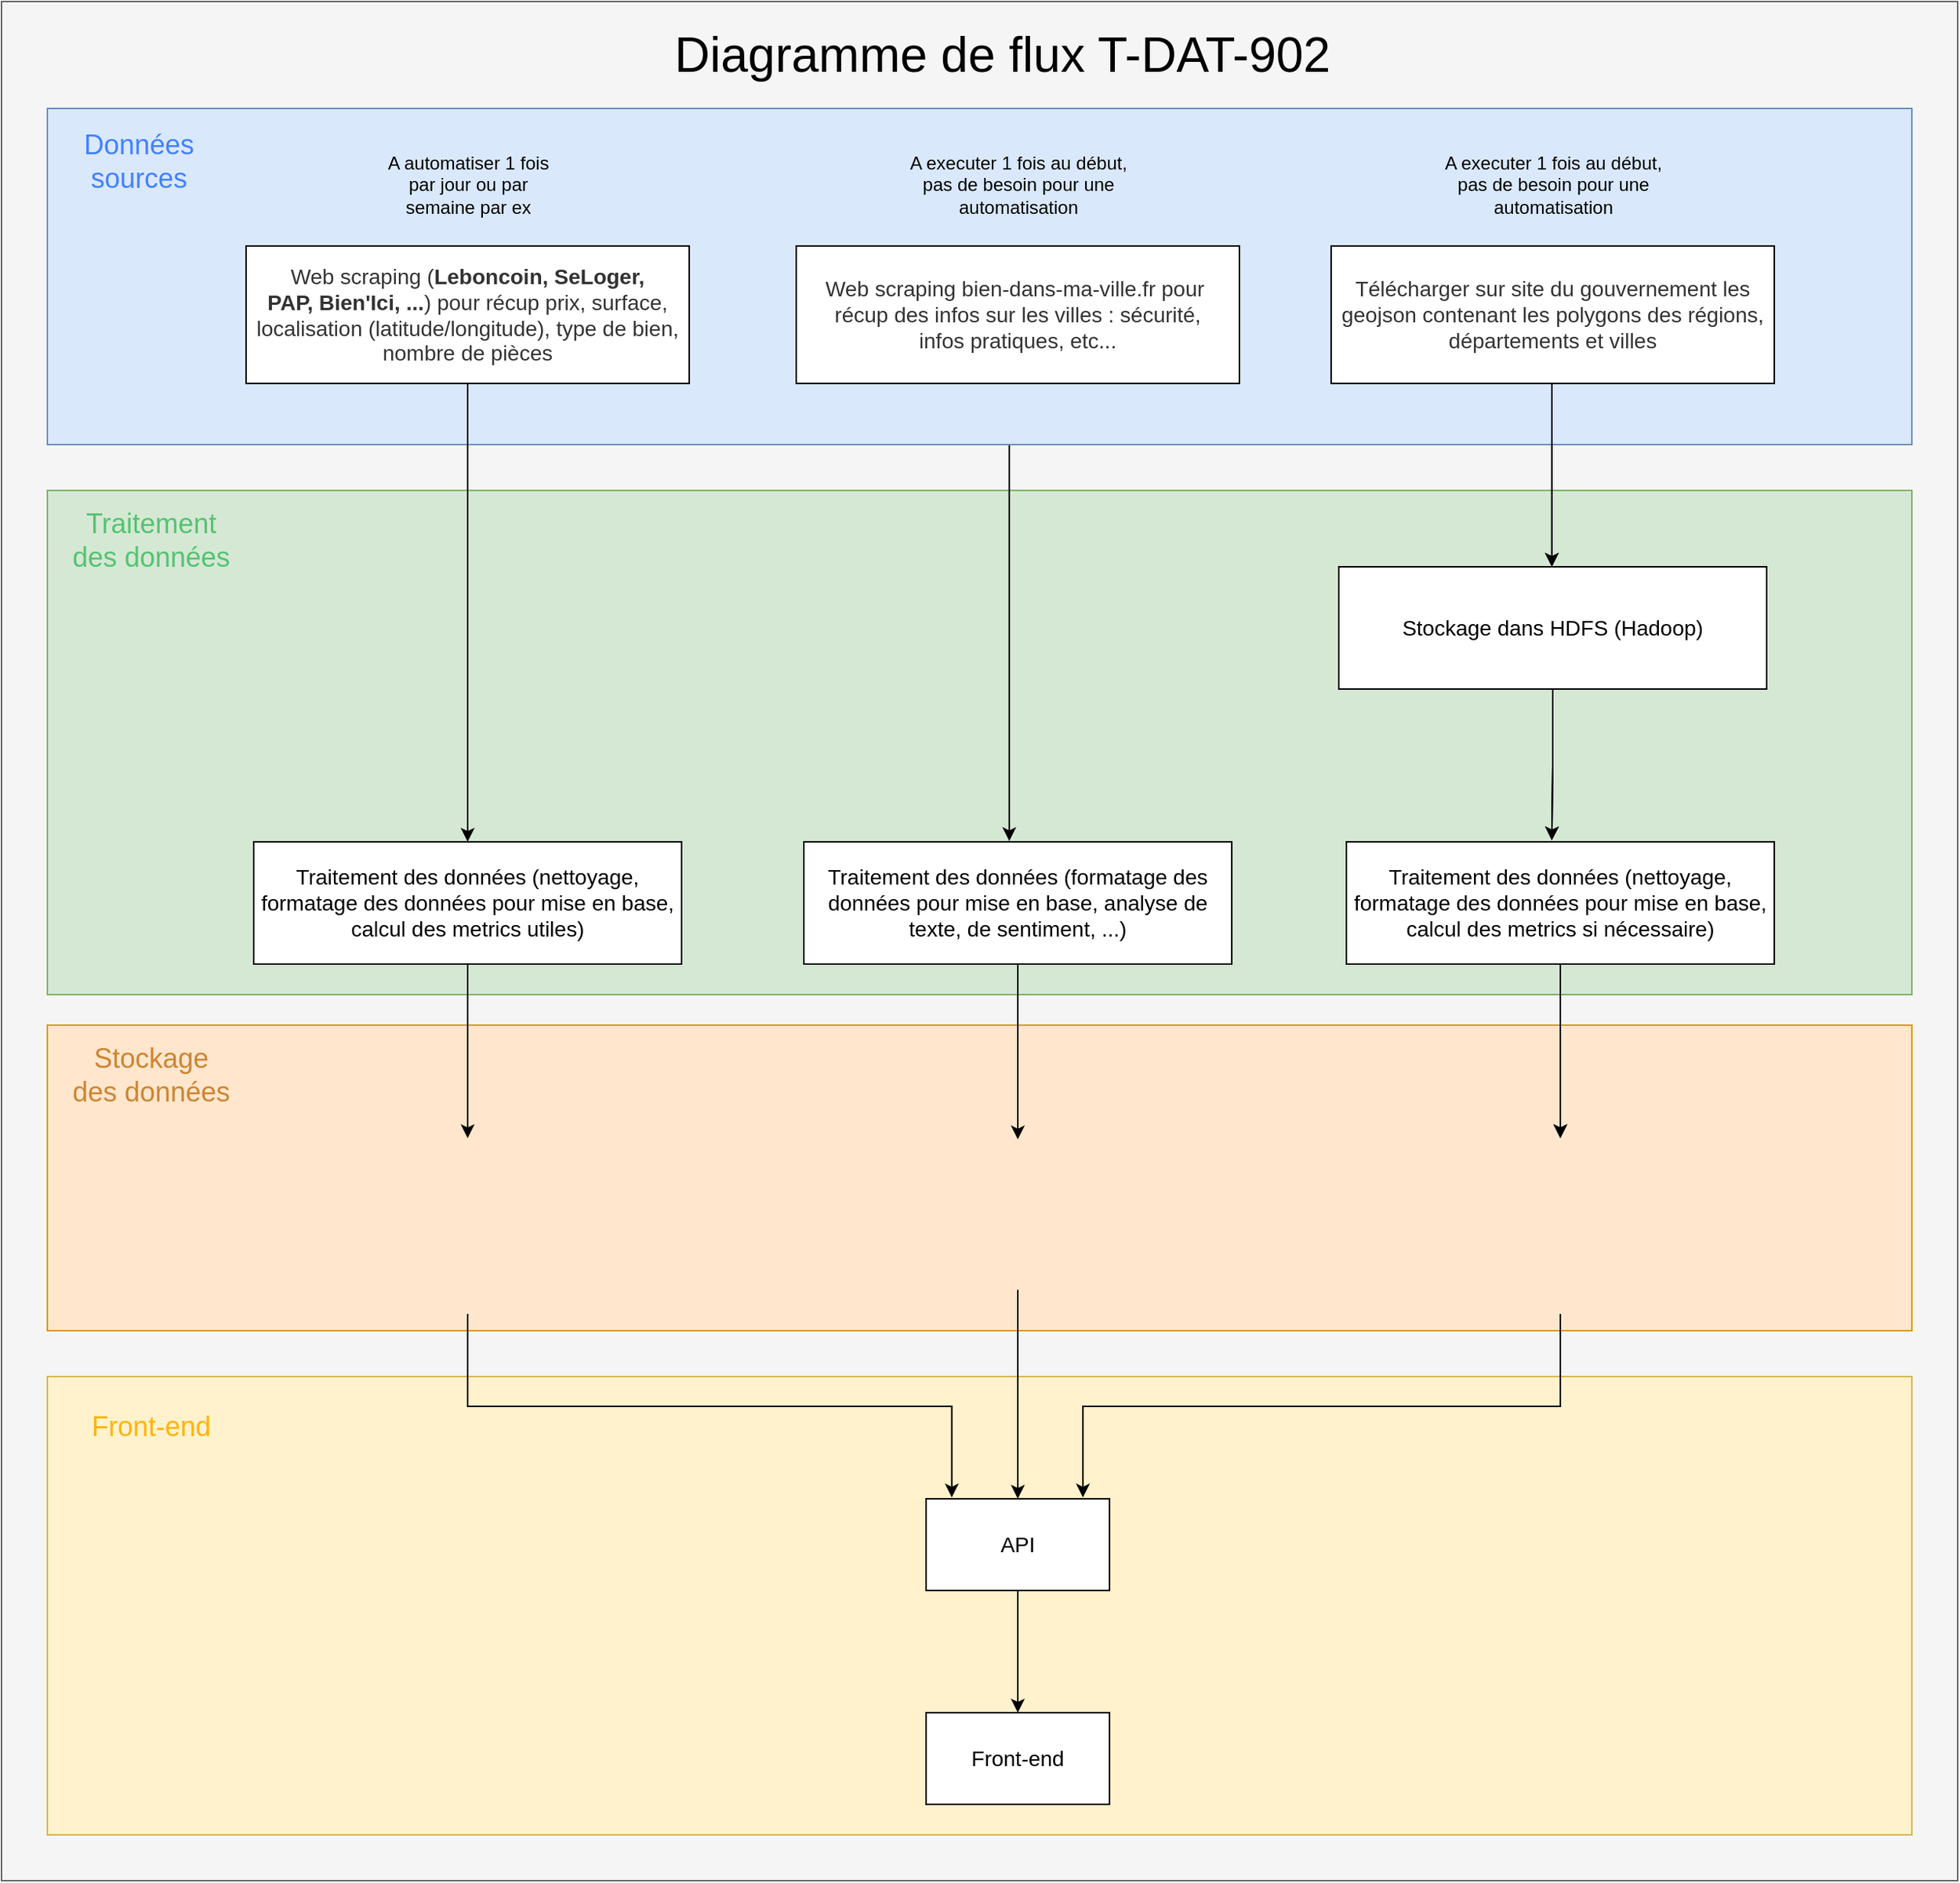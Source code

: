 <mxfile version="26.0.16">
  <diagram name="Page-1" id="76pbbYFODiqiUQYVt0wl">
    <mxGraphModel dx="1207" dy="2077" grid="1" gridSize="10" guides="1" tooltips="1" connect="1" arrows="1" fold="1" page="1" pageScale="1" pageWidth="827" pageHeight="1169" math="0" shadow="0">
      <root>
        <mxCell id="0" />
        <mxCell id="1" parent="0" />
        <mxCell id="8AMlhz3cNbG_tFNBuSd6-19" value="" style="rounded=0;whiteSpace=wrap;html=1;fillColor=#f5f5f5;fontColor=#333333;strokeColor=#666666;" parent="1" vertex="1">
          <mxGeometry x="110" y="-30" width="1280" height="1230" as="geometry" />
        </mxCell>
        <mxCell id="8AMlhz3cNbG_tFNBuSd6-17" value="" style="rounded=0;whiteSpace=wrap;html=1;fillColor=#fff2cc;strokeColor=#d6b656;" parent="1" vertex="1">
          <mxGeometry x="140" y="870" width="1220" height="300" as="geometry" />
        </mxCell>
        <mxCell id="8AMlhz3cNbG_tFNBuSd6-15" value="" style="rounded=0;whiteSpace=wrap;html=1;fillColor=#ffe6cc;strokeColor=#d79b00;" parent="1" vertex="1">
          <mxGeometry x="140" y="640" width="1220" height="200" as="geometry" />
        </mxCell>
        <mxCell id="8AMlhz3cNbG_tFNBuSd6-13" value="" style="rounded=0;whiteSpace=wrap;html=1;fillColor=#d5e8d4;strokeColor=#82b366;" parent="1" vertex="1">
          <mxGeometry x="140" y="290" width="1220" height="330" as="geometry" />
        </mxCell>
        <mxCell id="TjXJ5lC_Gi52OWalPRyf-13" value="" style="rounded=0;whiteSpace=wrap;html=1;fillColor=#dae8fc;strokeColor=#6c8ebf;" parent="1" vertex="1">
          <mxGeometry x="140" y="40" width="1220" height="220" as="geometry" />
        </mxCell>
        <mxCell id="O9yySBIB9pVkgAcjC5Zg-1" value="&lt;span style=&quot;color: rgb(51, 51, 51); font-family: arial, sans-serif; font-size: 14px; text-wrap-mode: nowrap; background-color: rgb(255, 255, 255);&quot;&gt;Web scraping (&lt;/span&gt;&lt;span style=&quot;--tw-border-spacing-x: 0; --tw-border-spacing-y: 0; --tw-translate-x: 0; --tw-translate-y: 0; --tw-rotate: 0; --tw-skew-x: 0; --tw-skew-y: 0; --tw-scale-x: 1; --tw-scale-y: 1; --tw-pan-x: ; --tw-pan-y: ; --tw-pinch-zoom: ; --tw-scroll-snap-strictness: proximity; --tw-gradient-from-position: ; --tw-gradient-via-position: ; --tw-gradient-to-position: ; --tw-ordinal: ; --tw-slashed-zero: ; --tw-numeric-figure: ; --tw-numeric-spacing: ; --tw-numeric-fraction: ; --tw-ring-inset: ; --tw-ring-offset-width: 0px; --tw-ring-offset-color: light-dark(#fff, #000000); --tw-ring-color: rgb(59 130 246 / .5); --tw-ring-offset-shadow: 0 0 #0000; --tw-ring-shadow: 0 0 #0000; --tw-shadow: 0 0 #0000; --tw-shadow-colored: 0 0 #0000; --tw-blur: ; --tw-brightness: ; --tw-contrast: ; --tw-grayscale: ; --tw-hue-rotate: ; --tw-invert: ; --tw-saturate: ; --tw-sepia: ; --tw-drop-shadow: ; --tw-backdrop-blur: ; --tw-backdrop-brightness: ; --tw-backdrop-contrast: ; --tw-backdrop-grayscale: ; --tw-backdrop-hue-rotate: ; --tw-backdrop-invert: ; --tw-backdrop-opacity: ; --tw-backdrop-saturate: ; --tw-backdrop-sepia: ; --tw-contain-size: ; --tw-contain-layout: ; --tw-contain-paint: ; --tw-contain-style: ; box-sizing: border-box; border-width: 0px; border-style: solid; border-color: rgb(229, 231, 235); font-weight: bolder; color: rgb(51, 51, 51); font-family: arial, sans-serif; font-size: 14px; text-wrap-mode: nowrap; background-color: rgb(255, 255, 255);&quot; data-prosemirror-mark-name=&quot;strong&quot; data-prosemirror-content-type=&quot;mark&quot;&gt;Leboncoin, SeLoger,&lt;/span&gt;&lt;div&gt;&lt;span style=&quot;--tw-border-spacing-x: 0; --tw-border-spacing-y: 0; --tw-translate-x: 0; --tw-translate-y: 0; --tw-rotate: 0; --tw-skew-x: 0; --tw-skew-y: 0; --tw-scale-x: 1; --tw-scale-y: 1; --tw-pan-x: ; --tw-pan-y: ; --tw-pinch-zoom: ; --tw-scroll-snap-strictness: proximity; --tw-gradient-from-position: ; --tw-gradient-via-position: ; --tw-gradient-to-position: ; --tw-ordinal: ; --tw-slashed-zero: ; --tw-numeric-figure: ; --tw-numeric-spacing: ; --tw-numeric-fraction: ; --tw-ring-inset: ; --tw-ring-offset-width: 0px; --tw-ring-offset-color: light-dark(#fff, #000000); --tw-ring-color: rgb(59 130 246 / .5); --tw-ring-offset-shadow: 0 0 #0000; --tw-ring-shadow: 0 0 #0000; --tw-shadow: 0 0 #0000; --tw-shadow-colored: 0 0 #0000; --tw-blur: ; --tw-brightness: ; --tw-contrast: ; --tw-grayscale: ; --tw-hue-rotate: ; --tw-invert: ; --tw-saturate: ; --tw-sepia: ; --tw-drop-shadow: ; --tw-backdrop-blur: ; --tw-backdrop-brightness: ; --tw-backdrop-contrast: ; --tw-backdrop-grayscale: ; --tw-backdrop-hue-rotate: ; --tw-backdrop-invert: ; --tw-backdrop-opacity: ; --tw-backdrop-saturate: ; --tw-backdrop-sepia: ; --tw-contain-size: ; --tw-contain-layout: ; --tw-contain-paint: ; --tw-contain-style: ; box-sizing: border-box; border-width: 0px; border-style: solid; border-color: rgb(229, 231, 235); font-weight: bolder; color: rgb(51, 51, 51); font-family: arial, sans-serif; font-size: 14px; text-wrap-mode: nowrap; background-color: rgb(255, 255, 255);&quot; data-prosemirror-mark-name=&quot;strong&quot; data-prosemirror-content-type=&quot;mark&quot;&gt;PAP, Bien&#39;Ici, ...&lt;/span&gt;&lt;span style=&quot;color: rgb(51, 51, 51); font-family: arial, sans-serif; font-size: 14px; text-wrap-mode: nowrap; background-color: rgb(255, 255, 255);&quot;&gt;) pour récup prix, surface,&lt;/span&gt;&lt;/div&gt;&lt;div&gt;&lt;span style=&quot;color: rgb(51, 51, 51); font-family: arial, sans-serif; font-size: 14px; text-wrap-mode: nowrap; background-color: rgb(255, 255, 255);&quot;&gt;localisation (latitude/longitude), type de bien,&lt;/span&gt;&lt;/div&gt;&lt;div&gt;&lt;span style=&quot;color: rgb(51, 51, 51); font-family: arial, sans-serif; font-size: 14px; text-wrap-mode: nowrap; background-color: rgb(255, 255, 255);&quot;&gt;nombre de pièces&lt;/span&gt;&lt;/div&gt;" style="rounded=0;whiteSpace=wrap;html=1;" parent="1" vertex="1">
          <mxGeometry x="270" y="130" width="290" height="90" as="geometry" />
        </mxCell>
        <mxCell id="RL9JBqMayldOLhs2bzXQ-27" value="" style="shape=image;verticalLabelPosition=bottom;labelBackgroundColor=default;verticalAlign=top;aspect=fixed;imageAspect=0;image=https://upload.wikimedia.org/wikipedia/commons/8/8a/Plotly-logo.png;" parent="1" vertex="1">
          <mxGeometry x="850" y="1085" width="104.25" height="34.75" as="geometry" />
        </mxCell>
        <mxCell id="TjXJ5lC_Gi52OWalPRyf-1" value="A automatiser 1 fois&lt;div&gt;par jour&amp;nbsp;&lt;span style=&quot;background-color: transparent; color: light-dark(rgb(0, 0, 0), rgb(255, 255, 255));&quot;&gt;ou par&lt;/span&gt;&lt;/div&gt;&lt;div&gt;&lt;span style=&quot;background-color: transparent; color: light-dark(rgb(0, 0, 0), rgb(255, 255, 255));&quot;&gt;semaine par ex&lt;/span&gt;&lt;/div&gt;" style="text;html=1;align=center;verticalAlign=middle;resizable=0;points=[];autosize=1;" parent="1" vertex="1">
          <mxGeometry x="350" y="60" width="130" height="60" as="geometry" />
        </mxCell>
        <mxCell id="TjXJ5lC_Gi52OWalPRyf-2" value="&lt;span style=&quot;color: rgb(51, 51, 51); font-family: arial, sans-serif; font-size: 14px; text-wrap-mode: nowrap; background-color: rgb(255, 255, 255);&quot;&gt;Web scraping bien-dans-ma-ville.fr&lt;/span&gt;&lt;span style=&quot;background-color: light-dark(rgb(255, 255, 255), rgb(18, 18, 18)); color: light-dark(rgb(51, 51, 51), rgb(193, 193, 193)); font-family: arial, sans-serif; font-size: 14px; text-wrap-mode: nowrap;&quot;&gt;&amp;nbsp;pour&amp;nbsp;&lt;/span&gt;&lt;div&gt;&lt;span style=&quot;background-color: light-dark(rgb(255, 255, 255), rgb(18, 18, 18)); color: light-dark(rgb(51, 51, 51), rgb(193, 193, 193)); font-family: arial, sans-serif; font-size: 14px; text-wrap-mode: nowrap;&quot;&gt;récup des infos sur les villes : sécurité,&lt;br&gt;&lt;/span&gt;&lt;/div&gt;&lt;div&gt;&lt;span style=&quot;background-color: light-dark(rgb(255, 255, 255), rgb(18, 18, 18)); color: light-dark(rgb(51, 51, 51), rgb(193, 193, 193)); font-family: arial, sans-serif; font-size: 14px; text-wrap-mode: nowrap;&quot;&gt;infos pratiques, etc...&lt;/span&gt;&lt;/div&gt;" style="rounded=0;whiteSpace=wrap;html=1;" parent="1" vertex="1">
          <mxGeometry x="630" y="130" width="290" height="90" as="geometry" />
        </mxCell>
        <mxCell id="TjXJ5lC_Gi52OWalPRyf-3" value="A executer 1 fois au début,&lt;div&gt;pas de besoin pour une&lt;/div&gt;&lt;div&gt;automatisation&lt;/div&gt;" style="text;html=1;align=center;verticalAlign=middle;resizable=0;points=[];autosize=1;" parent="1" vertex="1">
          <mxGeometry x="690" y="60" width="170" height="60" as="geometry" />
        </mxCell>
        <mxCell id="TjXJ5lC_Gi52OWalPRyf-4" value="&lt;font face=&quot;arial, sans-serif&quot;&gt;&lt;span style=&quot;background-color: rgb(255, 255, 255);&quot;&gt;&lt;font style=&quot;color: rgb(51, 51, 51);&quot;&gt;&lt;font&gt;&lt;span style=&quot;font-size: 14px; text-wrap-mode: nowrap;&quot;&gt;Téléchargement dataset INSEE&amp;nbsp;&lt;/span&gt;&lt;/font&gt;&lt;br&gt;&lt;/font&gt;&lt;span style=&quot;color: light-dark(rgb(51, 51, 51), rgb(193, 193, 193)); font-size: 14px; text-wrap-mode: nowrap;&quot;&gt;https://www.insee.fr/fr/statistiques/5359146&lt;/span&gt;&lt;/span&gt;&lt;/font&gt;&lt;div&gt;&lt;font face=&quot;arial, sans-serif&quot; color=&quot;#333333&quot;&gt;&lt;span style=&quot;font-size: 14px; text-wrap-mode: nowrap; background-color: rgb(255, 255, 255);&quot;&gt;:&amp;nbsp;&lt;/span&gt;&lt;/font&gt;&lt;span style=&quot;background-color: transparent; font-size: 14px; text-wrap-mode: nowrap;&quot;&gt;&lt;font face=&quot;arial, sans-serif&quot; color=&quot;#333333&quot;&gt;Revenus moyens par ménage,&amp;nbsp;&lt;/font&gt;&lt;/span&gt;&lt;span style=&quot;font-size: 14px; color: rgb(51, 51, 51); font-family: arial, sans-serif; background-color: transparent;&quot;&gt;Taux de chômage,&amp;nbsp;&lt;/span&gt;&lt;span style=&quot;font-size: 14px; color: rgb(51, 51, 51); font-family: arial, sans-serif; background-color: transparent;&quot;&gt;Population et densité,&amp;nbsp;&lt;/span&gt;&lt;span style=&quot;font-size: 14px; color: rgb(51, 51, 51); font-family: arial, sans-serif; background-color: transparent;&quot;&gt;Niveau d’éducation,&amp;nbsp;&lt;/span&gt;&lt;span style=&quot;font-size: 14px; color: rgb(51, 51, 51); font-family: arial, sans-serif; background-color: transparent;&quot;&gt;Nombre de logements sociaux&lt;/span&gt;&lt;/div&gt;" style="rounded=0;whiteSpace=wrap;html=1;" parent="1" vertex="1">
          <mxGeometry x="980" y="130" width="290" height="90" as="geometry" />
        </mxCell>
        <mxCell id="TjXJ5lC_Gi52OWalPRyf-5" value="A executer 1 fois au début,&lt;div&gt;pas de besoin pour une&lt;/div&gt;&lt;div&gt;automatisation&lt;/div&gt;" style="text;html=1;align=center;verticalAlign=middle;resizable=0;points=[];autosize=1;" parent="1" vertex="1">
          <mxGeometry x="1040" y="60" width="170" height="60" as="geometry" />
        </mxCell>
        <mxCell id="TjXJ5lC_Gi52OWalPRyf-7" value="&lt;font style=&quot;font-size: 14px;&quot;&gt;Traitement des données (nettoyage, formatage des données pour mise en base, calcul des metrics si nécessaire)&lt;/font&gt;" style="whiteSpace=wrap;html=1;rounded=0;" parent="1" vertex="1">
          <mxGeometry x="990" y="520" width="280" height="80" as="geometry" />
        </mxCell>
        <mxCell id="TjXJ5lC_Gi52OWalPRyf-8" value="" style="edgeStyle=orthogonalEdgeStyle;rounded=0;orthogonalLoop=1;jettySize=auto;html=1;exitX=0.5;exitY=1;exitDx=0;exitDy=0;entryX=0.48;entryY=-0.006;entryDx=0;entryDy=0;entryPerimeter=0;" parent="1" target="TjXJ5lC_Gi52OWalPRyf-37" edge="1">
          <mxGeometry relative="1" as="geometry">
            <mxPoint x="765" y="220" as="sourcePoint" />
            <mxPoint x="770" y="468" as="targetPoint" />
            <Array as="points">
              <mxPoint x="769" y="221" />
            </Array>
          </mxGeometry>
        </mxCell>
        <mxCell id="TjXJ5lC_Gi52OWalPRyf-9" value="" style="edgeStyle=orthogonalEdgeStyle;rounded=0;orthogonalLoop=1;jettySize=auto;html=1;exitX=0.5;exitY=1;exitDx=0;exitDy=0;" parent="1" edge="1">
          <mxGeometry relative="1" as="geometry">
            <mxPoint x="1124.44" y="220" as="sourcePoint" />
            <mxPoint x="1124.44" y="340" as="targetPoint" />
            <Array as="points" />
          </mxGeometry>
        </mxCell>
        <mxCell id="TjXJ5lC_Gi52OWalPRyf-11" value="" style="edgeStyle=orthogonalEdgeStyle;rounded=0;orthogonalLoop=1;jettySize=auto;html=1;exitX=0.5;exitY=1;exitDx=0;exitDy=0;" parent="1" source="TjXJ5lC_Gi52OWalPRyf-7" target="TjXJ5lC_Gi52OWalPRyf-12" edge="1">
          <mxGeometry relative="1" as="geometry">
            <mxPoint x="1126.21" y="614" as="sourcePoint" />
          </mxGeometry>
        </mxCell>
        <mxCell id="TjXJ5lC_Gi52OWalPRyf-12" value="" style="shape=image;verticalLabelPosition=bottom;labelBackgroundColor=default;verticalAlign=top;aspect=fixed;imageAspect=0;image=https://www.impulsmap.fr/wp-content/uploads/2016/07/LogoPostgreSql100reel.png;" parent="1" vertex="1">
          <mxGeometry x="1078.21" y="714" width="103.59" height="115" as="geometry" />
        </mxCell>
        <mxCell id="TjXJ5lC_Gi52OWalPRyf-14" value="&lt;font style=&quot;font-size: 18px; color: rgb(66, 129, 255);&quot;&gt;Données sources&lt;/font&gt;" style="text;html=1;align=center;verticalAlign=middle;whiteSpace=wrap;rounded=0;" parent="1" vertex="1">
          <mxGeometry x="170" y="60" width="60" height="30" as="geometry" />
        </mxCell>
        <mxCell id="TjXJ5lC_Gi52OWalPRyf-15" value="&lt;font style=&quot;font-size: 14px;&quot;&gt;Stockage dans HDFS (Hadoop)&lt;/font&gt;" style="whiteSpace=wrap;html=1;rounded=0;" parent="1" vertex="1">
          <mxGeometry x="985" y="340" width="280" height="80" as="geometry" />
        </mxCell>
        <mxCell id="TjXJ5lC_Gi52OWalPRyf-16" style="edgeStyle=orthogonalEdgeStyle;rounded=0;orthogonalLoop=1;jettySize=auto;html=1;entryX=0.48;entryY=-0.012;entryDx=0;entryDy=0;entryPerimeter=0;" parent="1" source="TjXJ5lC_Gi52OWalPRyf-15" target="TjXJ5lC_Gi52OWalPRyf-7" edge="1">
          <mxGeometry relative="1" as="geometry" />
        </mxCell>
        <mxCell id="TjXJ5lC_Gi52OWalPRyf-18" value="" style="shape=image;verticalLabelPosition=bottom;labelBackgroundColor=default;verticalAlign=top;aspect=fixed;imageAspect=0;image=https://upload.wikimedia.org/wikipedia/commons/thumb/f/f3/Apache_Spark_logo.svg/2560px-Apache_Spark_logo.svg.png;" parent="1" vertex="1">
          <mxGeometry x="1181.8" y="473.28" width="90" height="46.72" as="geometry" />
        </mxCell>
        <mxCell id="TjXJ5lC_Gi52OWalPRyf-21" value="" style="shape=image;verticalLabelPosition=bottom;labelBackgroundColor=default;verticalAlign=top;aspect=fixed;imageAspect=0;image=https://upload.wikimedia.org/wikipedia/commons/thumb/0/0e/Hadoop_logo.svg/1280px-Hadoop_logo.svg.png;" parent="1" vertex="1">
          <mxGeometry x="1145" y="308.33" width="121.8" height="31.67" as="geometry" />
        </mxCell>
        <mxCell id="TjXJ5lC_Gi52OWalPRyf-24" value="" style="rounded=0;whiteSpace=wrap;html=1;fillColor=#dae8fc;strokeColor=#6c8ebf;" parent="1" vertex="1">
          <mxGeometry x="140" y="40" width="1220" height="220" as="geometry" />
        </mxCell>
        <mxCell id="TjXJ5lC_Gi52OWalPRyf-25" value="&lt;span style=&quot;color: rgb(51, 51, 51); font-family: arial, sans-serif; font-size: 14px; text-wrap-mode: nowrap; background-color: rgb(255, 255, 255);&quot;&gt;Web scraping (&lt;/span&gt;&lt;span style=&quot;--tw-border-spacing-x: 0; --tw-border-spacing-y: 0; --tw-translate-x: 0; --tw-translate-y: 0; --tw-rotate: 0; --tw-skew-x: 0; --tw-skew-y: 0; --tw-scale-x: 1; --tw-scale-y: 1; --tw-pan-x: ; --tw-pan-y: ; --tw-pinch-zoom: ; --tw-scroll-snap-strictness: proximity; --tw-gradient-from-position: ; --tw-gradient-via-position: ; --tw-gradient-to-position: ; --tw-ordinal: ; --tw-slashed-zero: ; --tw-numeric-figure: ; --tw-numeric-spacing: ; --tw-numeric-fraction: ; --tw-ring-inset: ; --tw-ring-offset-width: 0px; --tw-ring-offset-color: light-dark(#fff, #000000); --tw-ring-color: rgb(59 130 246 / .5); --tw-ring-offset-shadow: 0 0 #0000; --tw-ring-shadow: 0 0 #0000; --tw-shadow: 0 0 #0000; --tw-shadow-colored: 0 0 #0000; --tw-blur: ; --tw-brightness: ; --tw-contrast: ; --tw-grayscale: ; --tw-hue-rotate: ; --tw-invert: ; --tw-saturate: ; --tw-sepia: ; --tw-drop-shadow: ; --tw-backdrop-blur: ; --tw-backdrop-brightness: ; --tw-backdrop-contrast: ; --tw-backdrop-grayscale: ; --tw-backdrop-hue-rotate: ; --tw-backdrop-invert: ; --tw-backdrop-opacity: ; --tw-backdrop-saturate: ; --tw-backdrop-sepia: ; --tw-contain-size: ; --tw-contain-layout: ; --tw-contain-paint: ; --tw-contain-style: ; box-sizing: border-box; border-width: 0px; border-style: solid; border-color: rgb(229, 231, 235); font-weight: bolder; color: rgb(51, 51, 51); font-family: arial, sans-serif; font-size: 14px; text-wrap-mode: nowrap; background-color: rgb(255, 255, 255);&quot; data-prosemirror-mark-name=&quot;strong&quot; data-prosemirror-content-type=&quot;mark&quot;&gt;Leboncoin, SeLoger,&lt;/span&gt;&lt;div&gt;&lt;span style=&quot;--tw-border-spacing-x: 0; --tw-border-spacing-y: 0; --tw-translate-x: 0; --tw-translate-y: 0; --tw-rotate: 0; --tw-skew-x: 0; --tw-skew-y: 0; --tw-scale-x: 1; --tw-scale-y: 1; --tw-pan-x: ; --tw-pan-y: ; --tw-pinch-zoom: ; --tw-scroll-snap-strictness: proximity; --tw-gradient-from-position: ; --tw-gradient-via-position: ; --tw-gradient-to-position: ; --tw-ordinal: ; --tw-slashed-zero: ; --tw-numeric-figure: ; --tw-numeric-spacing: ; --tw-numeric-fraction: ; --tw-ring-inset: ; --tw-ring-offset-width: 0px; --tw-ring-offset-color: light-dark(#fff, #000000); --tw-ring-color: rgb(59 130 246 / .5); --tw-ring-offset-shadow: 0 0 #0000; --tw-ring-shadow: 0 0 #0000; --tw-shadow: 0 0 #0000; --tw-shadow-colored: 0 0 #0000; --tw-blur: ; --tw-brightness: ; --tw-contrast: ; --tw-grayscale: ; --tw-hue-rotate: ; --tw-invert: ; --tw-saturate: ; --tw-sepia: ; --tw-drop-shadow: ; --tw-backdrop-blur: ; --tw-backdrop-brightness: ; --tw-backdrop-contrast: ; --tw-backdrop-grayscale: ; --tw-backdrop-hue-rotate: ; --tw-backdrop-invert: ; --tw-backdrop-opacity: ; --tw-backdrop-saturate: ; --tw-backdrop-sepia: ; --tw-contain-size: ; --tw-contain-layout: ; --tw-contain-paint: ; --tw-contain-style: ; box-sizing: border-box; border-width: 0px; border-style: solid; border-color: rgb(229, 231, 235); font-weight: bolder; color: rgb(51, 51, 51); font-family: arial, sans-serif; font-size: 14px; text-wrap-mode: nowrap; background-color: rgb(255, 255, 255);&quot; data-prosemirror-mark-name=&quot;strong&quot; data-prosemirror-content-type=&quot;mark&quot;&gt;PAP, Bien&#39;Ici, ...&lt;/span&gt;&lt;span style=&quot;color: rgb(51, 51, 51); font-family: arial, sans-serif; font-size: 14px; text-wrap-mode: nowrap; background-color: rgb(255, 255, 255);&quot;&gt;) pour récup prix, surface,&lt;/span&gt;&lt;/div&gt;&lt;div&gt;&lt;span style=&quot;color: rgb(51, 51, 51); font-family: arial, sans-serif; font-size: 14px; text-wrap-mode: nowrap; background-color: rgb(255, 255, 255);&quot;&gt;localisation (latitude/longitude), type de bien,&lt;/span&gt;&lt;/div&gt;&lt;div&gt;&lt;span style=&quot;color: rgb(51, 51, 51); font-family: arial, sans-serif; font-size: 14px; text-wrap-mode: nowrap; background-color: rgb(255, 255, 255);&quot;&gt;nombre de pièces&lt;/span&gt;&lt;/div&gt;" style="rounded=0;whiteSpace=wrap;html=1;" parent="1" vertex="1">
          <mxGeometry x="270" y="130" width="290" height="90" as="geometry" />
        </mxCell>
        <mxCell id="TjXJ5lC_Gi52OWalPRyf-26" value="" style="edgeStyle=orthogonalEdgeStyle;rounded=0;orthogonalLoop=1;jettySize=auto;html=1;exitX=0.5;exitY=1;exitDx=0;exitDy=0;" parent="1" source="TjXJ5lC_Gi52OWalPRyf-25" target="TjXJ5lC_Gi52OWalPRyf-28" edge="1">
          <mxGeometry relative="1" as="geometry">
            <mxPoint x="414" y="270" as="sourcePoint" />
            <Array as="points" />
          </mxGeometry>
        </mxCell>
        <mxCell id="TjXJ5lC_Gi52OWalPRyf-27" value="" style="edgeStyle=orthogonalEdgeStyle;rounded=0;orthogonalLoop=1;jettySize=auto;html=1;" parent="1" source="TjXJ5lC_Gi52OWalPRyf-28" target="TjXJ5lC_Gi52OWalPRyf-29" edge="1">
          <mxGeometry relative="1" as="geometry" />
        </mxCell>
        <mxCell id="TjXJ5lC_Gi52OWalPRyf-28" value="&lt;font style=&quot;font-size: 14px;&quot;&gt;Traitement des données (nettoyage, formatage des données pour mise en base, calcul des metrics utiles)&lt;/font&gt;" style="whiteSpace=wrap;html=1;rounded=0;" parent="1" vertex="1">
          <mxGeometry x="275" y="520" width="280" height="80" as="geometry" />
        </mxCell>
        <mxCell id="8AMlhz3cNbG_tFNBuSd6-4" style="edgeStyle=orthogonalEdgeStyle;rounded=0;orthogonalLoop=1;jettySize=auto;html=1;exitX=0.5;exitY=1;exitDx=0;exitDy=0;entryX=0.14;entryY=-0.014;entryDx=0;entryDy=0;entryPerimeter=0;" parent="1" source="TjXJ5lC_Gi52OWalPRyf-29" target="8AMlhz3cNbG_tFNBuSd6-3" edge="1">
          <mxGeometry relative="1" as="geometry" />
        </mxCell>
        <mxCell id="TjXJ5lC_Gi52OWalPRyf-29" value="" style="shape=image;verticalLabelPosition=bottom;labelBackgroundColor=default;verticalAlign=top;aspect=fixed;imageAspect=0;image=https://www.impulsmap.fr/wp-content/uploads/2016/07/LogoPostgreSql100reel.png;" parent="1" vertex="1">
          <mxGeometry x="363.2" y="714" width="103.59" height="115" as="geometry" />
        </mxCell>
        <mxCell id="TjXJ5lC_Gi52OWalPRyf-32" value="A automatiser 1 fois&lt;div&gt;par jour&amp;nbsp;&lt;span style=&quot;background-color: transparent; color: light-dark(rgb(0, 0, 0), rgb(255, 255, 255));&quot;&gt;ou par&lt;/span&gt;&lt;/div&gt;&lt;div&gt;&lt;span style=&quot;background-color: transparent; color: light-dark(rgb(0, 0, 0), rgb(255, 255, 255));&quot;&gt;semaine par ex&lt;/span&gt;&lt;/div&gt;" style="text;html=1;align=center;verticalAlign=middle;resizable=0;points=[];autosize=1;" parent="1" vertex="1">
          <mxGeometry x="350" y="60" width="130" height="60" as="geometry" />
        </mxCell>
        <mxCell id="TjXJ5lC_Gi52OWalPRyf-33" value="&lt;span style=&quot;color: rgb(51, 51, 51); font-family: arial, sans-serif; font-size: 14px; text-wrap-mode: nowrap; background-color: rgb(255, 255, 255);&quot;&gt;Web scraping bien-dans-ma-ville.fr&lt;/span&gt;&lt;span style=&quot;background-color: light-dark(rgb(255, 255, 255), rgb(18, 18, 18)); color: light-dark(rgb(51, 51, 51), rgb(193, 193, 193)); font-family: arial, sans-serif; font-size: 14px; text-wrap-mode: nowrap;&quot;&gt;&amp;nbsp;pour&amp;nbsp;&lt;/span&gt;&lt;div&gt;&lt;span style=&quot;background-color: light-dark(rgb(255, 255, 255), rgb(18, 18, 18)); color: light-dark(rgb(51, 51, 51), rgb(193, 193, 193)); font-family: arial, sans-serif; font-size: 14px; text-wrap-mode: nowrap;&quot;&gt;récup des infos sur les villes : sécurité,&lt;br&gt;&lt;/span&gt;&lt;/div&gt;&lt;div&gt;&lt;span style=&quot;background-color: light-dark(rgb(255, 255, 255), rgb(18, 18, 18)); color: light-dark(rgb(51, 51, 51), rgb(193, 193, 193)); font-family: arial, sans-serif; font-size: 14px; text-wrap-mode: nowrap;&quot;&gt;infos pratiques, etc...&lt;/span&gt;&lt;/div&gt;" style="rounded=0;whiteSpace=wrap;html=1;" parent="1" vertex="1">
          <mxGeometry x="630" y="130" width="290" height="90" as="geometry" />
        </mxCell>
        <mxCell id="TjXJ5lC_Gi52OWalPRyf-34" value="A executer 1 fois au début,&lt;div&gt;pas de besoin pour une&lt;/div&gt;&lt;div&gt;automatisation&lt;/div&gt;" style="text;html=1;align=center;verticalAlign=middle;resizable=0;points=[];autosize=1;" parent="1" vertex="1">
          <mxGeometry x="690" y="60" width="170" height="60" as="geometry" />
        </mxCell>
        <mxCell id="TjXJ5lC_Gi52OWalPRyf-35" value="&lt;font face=&quot;arial, sans-serif&quot; color=&quot;#333333&quot;&gt;&lt;span style=&quot;font-size: 14px; text-wrap-mode: nowrap; background-color: rgb(255, 255, 255);&quot;&gt;Télécharger sur site du gouvernement les&lt;/span&gt;&lt;/font&gt;&lt;div&gt;&lt;font face=&quot;arial, sans-serif&quot; color=&quot;#333333&quot;&gt;&lt;span style=&quot;font-size: 14px; text-wrap-mode: nowrap; background-color: rgb(255, 255, 255);&quot;&gt;geojson contenant les polygons des régions,&lt;/span&gt;&lt;/font&gt;&lt;/div&gt;&lt;div&gt;&lt;font face=&quot;arial, sans-serif&quot; color=&quot;#333333&quot;&gt;&lt;span style=&quot;font-size: 14px; text-wrap-mode: nowrap; background-color: rgb(255, 255, 255);&quot;&gt;départements et villes&lt;/span&gt;&lt;/font&gt;&lt;/div&gt;" style="rounded=0;whiteSpace=wrap;html=1;" parent="1" vertex="1">
          <mxGeometry x="980" y="130" width="290" height="90" as="geometry" />
        </mxCell>
        <mxCell id="TjXJ5lC_Gi52OWalPRyf-36" value="A executer 1 fois au début,&lt;div&gt;pas de besoin pour une&lt;/div&gt;&lt;div&gt;automatisation&lt;/div&gt;" style="text;html=1;align=center;verticalAlign=middle;resizable=0;points=[];autosize=1;" parent="1" vertex="1">
          <mxGeometry x="1040" y="60" width="170" height="60" as="geometry" />
        </mxCell>
        <mxCell id="8AMlhz3cNbG_tFNBuSd6-2" style="edgeStyle=orthogonalEdgeStyle;rounded=0;orthogonalLoop=1;jettySize=auto;html=1;entryX=0.5;entryY=0;entryDx=0;entryDy=0;" parent="1" source="TjXJ5lC_Gi52OWalPRyf-37" target="8AMlhz3cNbG_tFNBuSd6-1" edge="1">
          <mxGeometry relative="1" as="geometry" />
        </mxCell>
        <mxCell id="TjXJ5lC_Gi52OWalPRyf-37" value="&lt;font style=&quot;font-size: 14px;&quot;&gt;Traitement des données (formatage des données pour mise en base, analyse de texte, de sentiment, ...)&lt;/font&gt;" style="whiteSpace=wrap;html=1;rounded=0;" parent="1" vertex="1">
          <mxGeometry x="635" y="520" width="280" height="80" as="geometry" />
        </mxCell>
        <mxCell id="TjXJ5lC_Gi52OWalPRyf-38" value="&lt;font style=&quot;font-size: 14px;&quot;&gt;Traitement des données (nettoyage, formatage des données pour mise en base, calcul des metrics si nécessaire)&lt;/font&gt;" style="whiteSpace=wrap;html=1;rounded=0;" parent="1" vertex="1">
          <mxGeometry x="990" y="520" width="280" height="80" as="geometry" />
        </mxCell>
        <mxCell id="TjXJ5lC_Gi52OWalPRyf-40" value="" style="edgeStyle=orthogonalEdgeStyle;rounded=0;orthogonalLoop=1;jettySize=auto;html=1;exitX=0.5;exitY=1;exitDx=0;exitDy=0;" parent="1" edge="1">
          <mxGeometry relative="1" as="geometry">
            <mxPoint x="1124.44" y="220" as="sourcePoint" />
            <mxPoint x="1124.44" y="340" as="targetPoint" />
            <Array as="points" />
          </mxGeometry>
        </mxCell>
        <mxCell id="TjXJ5lC_Gi52OWalPRyf-41" value="" style="edgeStyle=orthogonalEdgeStyle;rounded=0;orthogonalLoop=1;jettySize=auto;html=1;exitX=0.5;exitY=1;exitDx=0;exitDy=0;" parent="1" source="TjXJ5lC_Gi52OWalPRyf-38" target="TjXJ5lC_Gi52OWalPRyf-42" edge="1">
          <mxGeometry relative="1" as="geometry">
            <mxPoint x="1126.21" y="614" as="sourcePoint" />
          </mxGeometry>
        </mxCell>
        <mxCell id="8AMlhz3cNbG_tFNBuSd6-6" style="edgeStyle=orthogonalEdgeStyle;rounded=0;orthogonalLoop=1;jettySize=auto;html=1;exitX=0.5;exitY=1;exitDx=0;exitDy=0;entryX=0.855;entryY=-0.014;entryDx=0;entryDy=0;entryPerimeter=0;" parent="1" source="TjXJ5lC_Gi52OWalPRyf-42" target="8AMlhz3cNbG_tFNBuSd6-3" edge="1">
          <mxGeometry relative="1" as="geometry" />
        </mxCell>
        <mxCell id="TjXJ5lC_Gi52OWalPRyf-42" value="" style="shape=image;verticalLabelPosition=bottom;labelBackgroundColor=default;verticalAlign=top;aspect=fixed;imageAspect=0;image=https://www.impulsmap.fr/wp-content/uploads/2016/07/LogoPostgreSql100reel.png;" parent="1" vertex="1">
          <mxGeometry x="1078.21" y="714" width="103.59" height="115" as="geometry" />
        </mxCell>
        <mxCell id="TjXJ5lC_Gi52OWalPRyf-43" value="&lt;font style=&quot;font-size: 18px; color: rgb(66, 129, 255);&quot;&gt;Données sources&lt;/font&gt;" style="text;html=1;align=center;verticalAlign=middle;whiteSpace=wrap;rounded=0;" parent="1" vertex="1">
          <mxGeometry x="170" y="60" width="60" height="30" as="geometry" />
        </mxCell>
        <mxCell id="TjXJ5lC_Gi52OWalPRyf-44" value="&lt;font style=&quot;font-size: 14px;&quot;&gt;Stockage dans HDFS (Hadoop)&lt;/font&gt;" style="whiteSpace=wrap;html=1;rounded=0;" parent="1" vertex="1">
          <mxGeometry x="985" y="340" width="280" height="80" as="geometry" />
        </mxCell>
        <mxCell id="TjXJ5lC_Gi52OWalPRyf-45" style="edgeStyle=orthogonalEdgeStyle;rounded=0;orthogonalLoop=1;jettySize=auto;html=1;entryX=0.48;entryY=-0.012;entryDx=0;entryDy=0;entryPerimeter=0;" parent="1" source="TjXJ5lC_Gi52OWalPRyf-44" target="TjXJ5lC_Gi52OWalPRyf-38" edge="1">
          <mxGeometry relative="1" as="geometry" />
        </mxCell>
        <mxCell id="TjXJ5lC_Gi52OWalPRyf-46" value="" style="shape=image;verticalLabelPosition=bottom;labelBackgroundColor=default;verticalAlign=top;aspect=fixed;imageAspect=0;image=https://upload.wikimedia.org/wikipedia/commons/thumb/f/f3/Apache_Spark_logo.svg/2560px-Apache_Spark_logo.svg.png;" parent="1" vertex="1">
          <mxGeometry x="1181.8" y="473.28" width="90" height="46.72" as="geometry" />
        </mxCell>
        <mxCell id="TjXJ5lC_Gi52OWalPRyf-47" value="" style="shape=image;verticalLabelPosition=bottom;labelBackgroundColor=default;verticalAlign=top;aspect=fixed;imageAspect=0;image=https://upload.wikimedia.org/wikipedia/commons/thumb/f/f3/Apache_Spark_logo.svg/2560px-Apache_Spark_logo.svg.png;" parent="1" vertex="1">
          <mxGeometry x="820" y="473.28" width="90" height="46.72" as="geometry" />
        </mxCell>
        <mxCell id="TjXJ5lC_Gi52OWalPRyf-48" value="" style="shape=image;verticalLabelPosition=bottom;labelBackgroundColor=default;verticalAlign=top;aspect=fixed;imageAspect=0;image=https://upload.wikimedia.org/wikipedia/commons/thumb/f/f3/Apache_Spark_logo.svg/2560px-Apache_Spark_logo.svg.png;" parent="1" vertex="1">
          <mxGeometry x="465" y="473.28" width="90" height="46.72" as="geometry" />
        </mxCell>
        <mxCell id="TjXJ5lC_Gi52OWalPRyf-49" value="" style="shape=image;verticalLabelPosition=bottom;labelBackgroundColor=default;verticalAlign=top;aspect=fixed;imageAspect=0;image=https://upload.wikimedia.org/wikipedia/commons/thumb/0/0e/Hadoop_logo.svg/1280px-Hadoop_logo.svg.png;" parent="1" vertex="1">
          <mxGeometry x="1145" y="308.33" width="121.8" height="31.67" as="geometry" />
        </mxCell>
        <mxCell id="8AMlhz3cNbG_tFNBuSd6-5" style="edgeStyle=orthogonalEdgeStyle;rounded=0;orthogonalLoop=1;jettySize=auto;html=1;exitX=0.5;exitY=1;exitDx=0;exitDy=0;entryX=0.5;entryY=0;entryDx=0;entryDy=0;" parent="1" source="8AMlhz3cNbG_tFNBuSd6-1" target="8AMlhz3cNbG_tFNBuSd6-3" edge="1">
          <mxGeometry relative="1" as="geometry" />
        </mxCell>
        <mxCell id="8AMlhz3cNbG_tFNBuSd6-1" value="" style="shape=image;verticalLabelPosition=bottom;labelBackgroundColor=default;verticalAlign=top;aspect=fixed;imageAspect=0;image=https://www.pngall.com/wp-content/uploads/13/Mongodb-PNG-Free-Image.png;" parent="1" vertex="1">
          <mxGeometry x="687.5" y="714.78" width="175" height="98.44" as="geometry" />
        </mxCell>
        <mxCell id="8AMlhz3cNbG_tFNBuSd6-10" value="" style="edgeStyle=orthogonalEdgeStyle;rounded=0;orthogonalLoop=1;jettySize=auto;html=1;" parent="1" source="8AMlhz3cNbG_tFNBuSd6-3" target="8AMlhz3cNbG_tFNBuSd6-9" edge="1">
          <mxGeometry relative="1" as="geometry" />
        </mxCell>
        <mxCell id="8AMlhz3cNbG_tFNBuSd6-3" value="&lt;font style=&quot;font-size: 14px;&quot;&gt;API&lt;/font&gt;" style="rounded=0;whiteSpace=wrap;html=1;" parent="1" vertex="1">
          <mxGeometry x="715" y="950" width="120" height="60" as="geometry" />
        </mxCell>
        <mxCell id="8AMlhz3cNbG_tFNBuSd6-8" value="" style="shape=image;verticalLabelPosition=bottom;labelBackgroundColor=default;verticalAlign=top;aspect=fixed;imageAspect=0;image=https://static-00.iconduck.com/assets.00/flask-icon-1594x2048-84mjydzf.png;" parent="1" vertex="1">
          <mxGeometry x="860" y="950.26" width="46.5" height="59.74" as="geometry" />
        </mxCell>
        <mxCell id="8AMlhz3cNbG_tFNBuSd6-9" value="&lt;font style=&quot;font-size: 14px;&quot;&gt;Front-end&lt;/font&gt;" style="rounded=0;whiteSpace=wrap;html=1;" parent="1" vertex="1">
          <mxGeometry x="715" y="1090" width="120" height="60" as="geometry" />
        </mxCell>
        <mxCell id="8AMlhz3cNbG_tFNBuSd6-11" value="" style="shape=image;verticalLabelPosition=bottom;labelBackgroundColor=default;verticalAlign=top;aspect=fixed;imageAspect=0;image=https://streamlit.io/images/brand/streamlit-logo-primary-colormark-darktext.png;" parent="1" vertex="1">
          <mxGeometry x="850" y="1118.75" width="130" height="36.08" as="geometry" />
        </mxCell>
        <mxCell id="8AMlhz3cNbG_tFNBuSd6-12" value="" style="shape=image;verticalLabelPosition=bottom;labelBackgroundColor=default;verticalAlign=top;aspect=fixed;imageAspect=0;image=https://upload.wikimedia.org/wikipedia/commons/thumb/1/1f/Mapbox_logo_2019.svg/640px-Mapbox_logo_2019.svg.png;" parent="1" vertex="1">
          <mxGeometry x="1000" y="1090" width="107.5" height="24.19" as="geometry" />
        </mxCell>
        <mxCell id="8AMlhz3cNbG_tFNBuSd6-14" value="&lt;font style=&quot;font-size: 18px;&quot;&gt;Traitement des données&lt;/font&gt;" style="text;html=1;align=center;verticalAlign=middle;whiteSpace=wrap;rounded=0;fontColor=#55C371;" parent="1" vertex="1">
          <mxGeometry x="153" y="308" width="110" height="30" as="geometry" />
        </mxCell>
        <mxCell id="8AMlhz3cNbG_tFNBuSd6-16" value="&lt;font style=&quot;font-size: 18px;&quot;&gt;Stockage des données&lt;/font&gt;" style="text;html=1;align=center;verticalAlign=middle;whiteSpace=wrap;rounded=0;fontColor=#CD8532;" parent="1" vertex="1">
          <mxGeometry x="153" y="658" width="110" height="30" as="geometry" />
        </mxCell>
        <mxCell id="8AMlhz3cNbG_tFNBuSd6-18" value="&lt;font style=&quot;font-size: 18px;&quot;&gt;Front-end&lt;/font&gt;" style="text;html=1;align=center;verticalAlign=middle;whiteSpace=wrap;rounded=0;fontColor=#FFB30F;" parent="1" vertex="1">
          <mxGeometry x="153" y="888" width="110" height="30" as="geometry" />
        </mxCell>
        <mxCell id="8AMlhz3cNbG_tFNBuSd6-20" value="&lt;font style=&quot;font-size: 32px;&quot;&gt;Diagramme de flux T-DAT-902&lt;/font&gt;" style="text;html=1;align=center;verticalAlign=middle;whiteSpace=wrap;rounded=0;" parent="1" vertex="1">
          <mxGeometry x="520" y="-10" width="490" height="30" as="geometry" />
        </mxCell>
      </root>
    </mxGraphModel>
  </diagram>
</mxfile>
